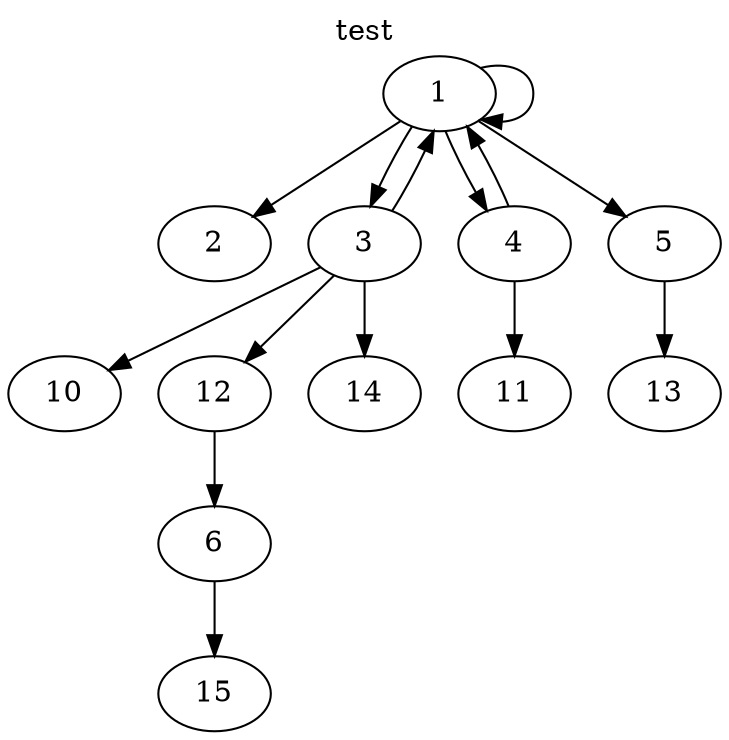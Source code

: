 
digraph frame{
    labelloc="t";
    label="test";
    1 [id=node1];
    2 [id=node2];
    3 [id=node3];
    4 [id=node4];
    5 [id=node5];
    10 [id=node10];
    11 [id=node11];
    12 [id=node12];
    13 [id=node13];
    14 [id=node14];
    15 [id=node15];
    1 -> 1 [id=edge_1_1];
    1 -> 2 [id=edge_1_2];
    1 -> 3 [id=edge_1_3];
    1 -> 4 [id=edge_1_4];
    1 -> 5 [id=edge_1_5];
    4 -> 1 [id=edge_4_1];
    3 -> 1 [id=edge_3_1];


    3 -> 10 [id=edge_3_10];
    4 -> 11 [id=edge_4_11];
    3 -> 12 [id=edge_3_12];
    5 -> 13 [id=edge_5_13];
    3 -> 14 [id=edge_3_14];
    6 -> 15 [id=edge_6_15];
    12 -> 6 [id=edge_12_6];
}
